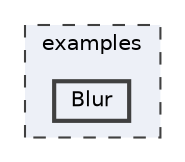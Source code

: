 digraph "/home/runner/work/FastLED/FastLED/examples/Blur"
{
 // INTERACTIVE_SVG=YES
 // LATEX_PDF_SIZE
  bgcolor="transparent";
  edge [fontname=Helvetica,fontsize=10,labelfontname=Helvetica,labelfontsize=10];
  node [fontname=Helvetica,fontsize=10,shape=box,height=0.2,width=0.4];
  compound=true
  subgraph clusterdir_d28a4824dc47e487b107a5db32ef43c4 {
    graph [ bgcolor="#edf0f7", pencolor="grey25", label="examples", fontname=Helvetica,fontsize=10 style="filled,dashed", URL="dir_d28a4824dc47e487b107a5db32ef43c4.html",tooltip=""]
  dir_8d73e606324e4fbff2f96470c407a792 [label="Blur", fillcolor="#edf0f7", color="grey25", style="filled,bold", URL="dir_8d73e606324e4fbff2f96470c407a792.html",tooltip=""];
  }
}
